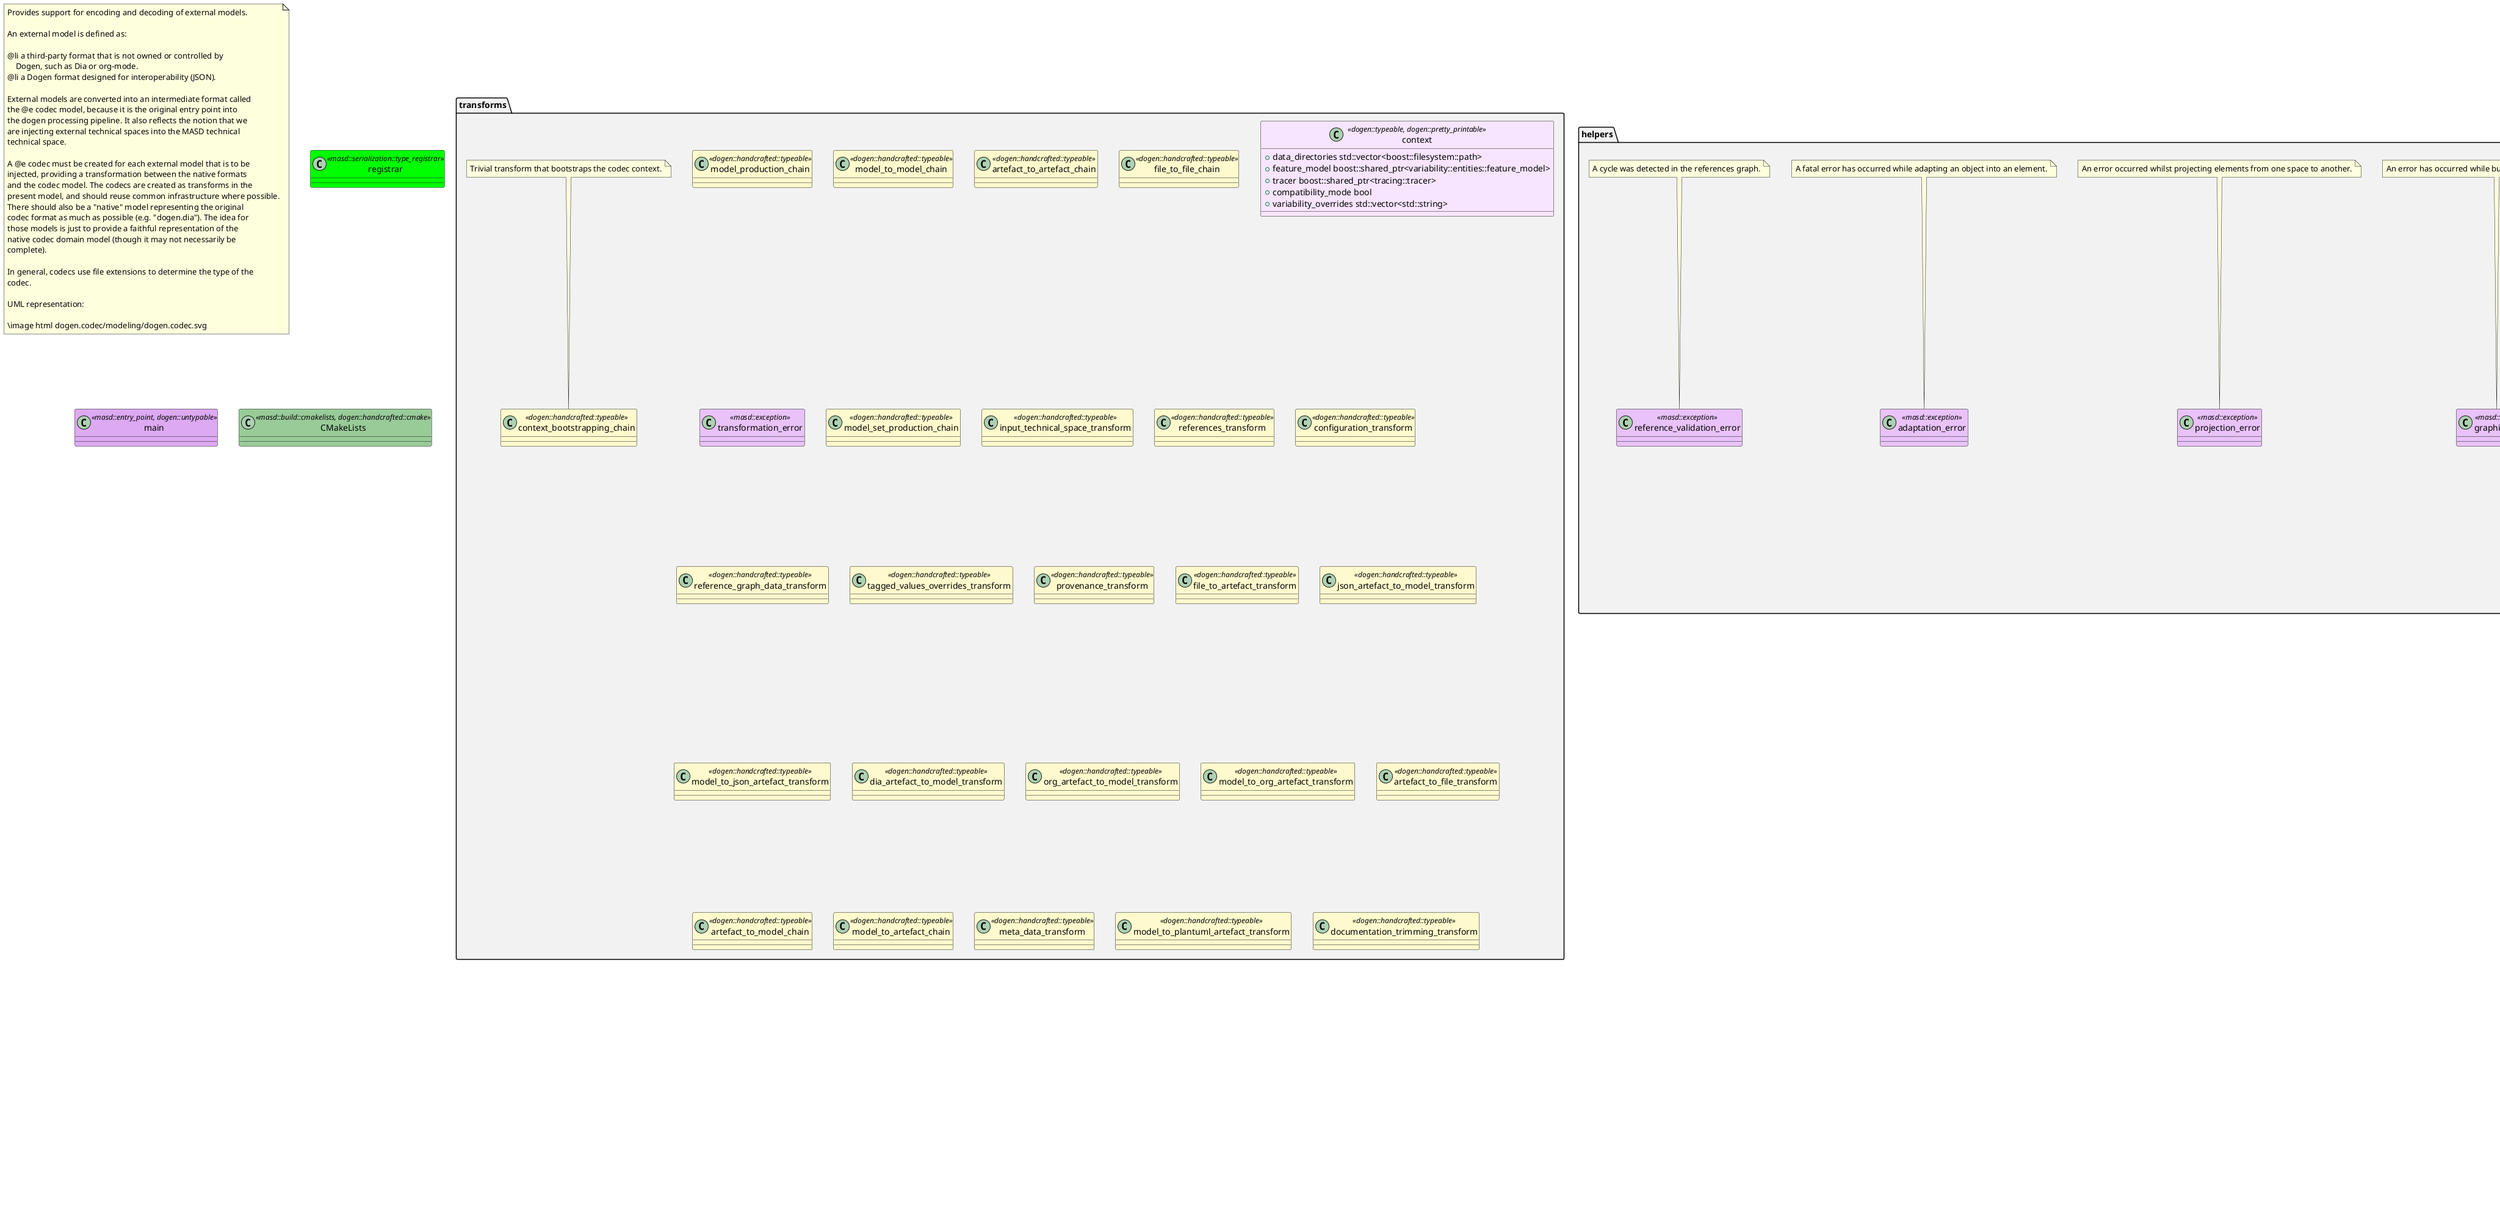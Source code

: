 @startuml
set namespaceSeparator ::
note as N1
Provides support for encoding and decoding of external models.

An external model is defined as:

@li a third-party format that is not owned or controlled by
    Dogen, such as Dia or org-mode.
@li a Dogen format designed for interoperability (JSON).

External models are converted into an intermediate format called
the @e codec model, because it is the original entry point into
the dogen processing pipeline. It also reflects the notion that we
are injecting external technical spaces into the MASD technical
technical space.

A @e codec must be created for each external model that is to be
injected, providing a transformation between the native formats
and the codec model. The codecs are created as transforms in the
present model, and should reuse common infrastructure where possible.
There should also be a "native" model representing the original
codec format as much as possible (e.g. "dogen.dia"). The idea for
those models is just to provide a faithful representation of the
native codec domain model (though it may not necessarily be
complete).

In general, codecs use file extensions to determine the type of the
codec.

UML representation:

\image html dogen.codec/modeling/dogen.codec.svg
end note

namespace transforms #F2F2F2 {
    class model_production_chain <<dogen::handcrafted::typeable>> #FFFACD {
    }

    class model_to_model_chain <<dogen::handcrafted::typeable>> #FFFACD {
    }

    class artefact_to_artefact_chain <<dogen::handcrafted::typeable>> #FFFACD {
    }

    class file_to_file_chain <<dogen::handcrafted::typeable>> #FFFACD {
    }

    class context <<dogen::typeable, dogen::pretty_printable>> #F7E5FF {
        +{field} data_directories std::vector<boost::filesystem::path>
        +{field} feature_model boost::shared_ptr<variability::entities::feature_model>
        +{field} tracer boost::shared_ptr<tracing::tracer>
        +{field} compatibility_mode bool
        +{field} variability_overrides std::vector<std::string>
    }

    class transformation_error <<masd::exception>> #E8C2F8 {
    }

    class model_set_production_chain <<dogen::handcrafted::typeable>> #FFFACD {
    }

    class input_technical_space_transform <<dogen::handcrafted::typeable>> #FFFACD {
    }

    class references_transform <<dogen::handcrafted::typeable>> #FFFACD {
    }

    class configuration_transform <<dogen::handcrafted::typeable>> #FFFACD {
    }

    class reference_graph_data_transform <<dogen::handcrafted::typeable>> #FFFACD {
    }

    class tagged_values_overrides_transform <<dogen::handcrafted::typeable>> #FFFACD {
    }

    class provenance_transform <<dogen::handcrafted::typeable>> #FFFACD {
    }

    class file_to_artefact_transform <<dogen::handcrafted::typeable>> #FFFACD {
    }

    class json_artefact_to_model_transform <<dogen::handcrafted::typeable>> #FFFACD {
    }

    class model_to_json_artefact_transform <<dogen::handcrafted::typeable>> #FFFACD {
    }

    class dia_artefact_to_model_transform <<dogen::handcrafted::typeable>> #FFFACD {
    }

    class org_artefact_to_model_transform <<dogen::handcrafted::typeable>> #FFFACD {
    }

    class model_to_org_artefact_transform <<dogen::handcrafted::typeable>> #FFFACD {
    }

    class artefact_to_file_transform <<dogen::handcrafted::typeable>> #FFFACD {
    }

    class artefact_to_model_chain <<dogen::handcrafted::typeable>> #FFFACD {
    }

    class model_to_artefact_chain <<dogen::handcrafted::typeable>> #FFFACD {
    }

    class meta_data_transform <<dogen::handcrafted::typeable>> #FFFACD {
    }

    class model_to_plantuml_artefact_transform <<dogen::handcrafted::typeable>> #FFFACD {
    }

    class documentation_trimming_transform <<dogen::handcrafted::typeable>> #FFFACD {
    }

    class context_bootstrapping_chain <<dogen::handcrafted::typeable>> #FFFACD {
    }

    note top of  context_bootstrapping_chain
        Trivial transform that bootstraps the codec context.
    end note

}

namespace entities #F2F2F2 {
    class model <<Element>> #F7E5FF {
        +{field} elements std::list<element>
        +{field} input_technical_space std::string
        +{field} references std::list<std::string>
        +{field} processed_variability_overrides std::unordered_set<std::string>
    }

    model o-- element : composed of
    Element <|.. model

    note top of  model
        Represents an external model.
    end note

    class element <<Element>> #F7E5FF {
        +{field} parents std::list<std::string>
        +{field} attributes std::list<attribute>
        +{field} fallback_element_type std::string
        +{field} can_be_primitive_underlier bool
        +{field} in_global_module bool
        +{field} can_be_enumeration_underlier bool
        +{field} is_default_enumeration_type bool
        +{field} is_associative_container bool
        +{field} is_floating_point bool
        +{field} containing_element_id identification::entities::codec_id
        +{field} plantuml std::list<std::string>
    }

    note top of  element
        Represents an element from an external model.
    end note

    class attribute <<Element>> #F7E5FF {
        +{field} type std::string
        +{field} value std::string
    }

    class model_set #F7E5FF {
        +{field} target model
        +{field} references std::list<model>
        +{field} reference_graph_data reference_graph_data
    }

    model_set o-- model : composed of

    class Taggable <<masd::object_template>> #E3B6F6 {
        +{field} tagged_values std::list<identification::entities::tagged_value>
    }

    note top of  Taggable
        Ability to contain tagged values.
    end note

    class Stereotypable <<masd::object_template>> #E3B6F6 {
        +{field} stereotypes std::list<identification::entities::stereotype>
    }

    note top of  Stereotypable
        Ability to have stereotypes.
    end note

    class Nameable <<masd::object_template>> #E3B6F6 {
        +{field} name identification::entities::name
    }

    note top of  Nameable
        Ability to have a name.
    end note

    class Configurable <<masd::object_template>> #E3B6F6 {
        +{field} configuration boost::shared_ptr<variability::entities::configuration>
    }

    note top of  Configurable
        Ability to have meta-data associated.
    end note

    class DeterminableOrigin <<masd::object_template>> #E3B6F6 {
        +{field} provenance identification::entities::codec_provenance
    }

    note top of  DeterminableOrigin
        Properties related to the origin of the modeling element.
    end note

    class TaggableOverridable <<masd::object_template>> #E3B6F6 {
        +{field} tagged_values_overrides std::list<identification::entities::tagged_value>
    }

    note top of  TaggableOverridable
        Ability to contain tagged values.
    end note

    class Commentable <<masd::object_template>> #E3B6F6 {
        +{field} comment comment
    }

    Commentable o-- comment

    note top of  Commentable
        Has the ability to have an associated comment.
    end note

    class Element <<masd::object_template>> #E3B6F6 {
    }

    entities::Taggable <|-- entities::Element
    entities::Stereotypable <|-- entities::Element
    entities::Nameable <|-- entities::Element
    entities::Configurable <|-- entities::Element
    entities::DeterminableOrigin <|-- entities::Element
    entities::TaggableOverridable <|-- entities::Element
    entities::Commentable <|-- entities::Element
    note top of  Element
        Consolidates a number of related object templates.
    end note

    class reference_graph_data #F7E5FF {
        +{field} root std::string
        +{field} edges_per_model std::unordered_map<std::string, std::list<std::string>>
    }

    note top of  reference_graph_data
        Contains all the data required to build the graph of references.
    end note

    class comment <<Taggable>> #F7E5FF {
        +{field} applies_to_container bool
        +{field} original_content std::string
        +{field} documentation std::string
    }

    note top of  comment
        Represents a comment block as read out from the codec representation.
    end note

    class object <<Commentable>> #F7E5FF {
        +{field} id std::string
        +{field} name std::string
        +{field} object_type std::string
        +{field} stereotypes std::string
        +{field} container_id std::string
        +{field} connection boost::optional<std::pair<std::string,std::string>>
        +{field} attributes std::list<attribute>
    }

    object o-- attribute : has
    Commentable <|.. object

    note top of  object
        Represents an "raw" codec object which may or may not contain a modeling element of interest.
    end note

    class artefact #F7E5FF {
        +{field} path boost::filesystem::path
        +{field} codec_name std::string
        +{field} content std::string
    }

}

note top of  entities
    Object model that is codec-agnostic but aims to provide
a representation of the core entities needed by all codecs.

Not all codecs will make use of all entities.
end note

namespace helpers #F2F2F2 {
    class building_error <<masd::exception>> #E8C2F8 {
    }

    class builder <<dogen::handcrafted::typeable>> #FFFACD {
    }

    class visitor <<dogen::handcrafted::typeable::header_only>> #FFFACD {
    }

    class grapher <<dogen::handcrafted::typeable>> #FFFACD {
    }

    class graphing_error <<masd::exception>> #E8C2F8 {
    }

    note top of  graphing_error
        An error has occurred while building the dia object graph.
    end note

    class references_resolver <<dogen::handcrafted::typeable>> #FFFACD {
    }

    class dia_to_codec_projector <<dogen::handcrafted::typeable>> #FFFACD {
    }

    class projection_error <<masd::exception>> #E8C2F8 {
    }

    note top of  projection_error
        An error occurred whilst projecting elements from one space to another.
    end note

    class object_to_element_adapter <<dogen::handcrafted::typeable>> #FFFACD {
    }

    class adaptation_error <<masd::exception>> #E8C2F8 {
    }

    note top of  adaptation_error
        A fatal error has occurred while adapting an object into an element.
    end note

    class reference_resolution_exception <<masd::exception>> #E8C2F8 {
    }

    class references_validator <<dogen::handcrafted::typeable>> #FFFACD {
    }

    class reference_validation_error <<masd::exception>> #E8C2F8 {
    }

    note top of  reference_validation_error
        A cycle was detected in the references graph.
    end note

}

namespace features #F2F2F2 {
    class input_technical_space <<masd::variability::feature_bundle>> #BAD7D7 {
        +{field} input_technical_space masd::variability::text
    }

    note top of  input_technical_space
        Feature bundle for the input technical space.
    end note

    class reference <<masd::variability::feature_bundle>> #BAD7D7 {
        +{field} reference masd::variability::text_collection
    }

    note top of  reference
        Features related to model referencing.
    end note

    class initializer <<masd::variability::initializer>> #A9CDCD {
    }

    class uml <<masd::variability::feature_bundle>> #BAD7D7 {
        +{field} dia.comment masd::variability::boolean
    }

    note top of  uml
        Features related to all UML injectors.
    end note

    class meta_data <<masd::variability::feature_bundle>> #BAD7D7 {
        +{field} stereotypes masd::variability::comma_separated
        +{field} type masd::variability::text
        +{field} value masd::variability::text
        +{field} parent masd::variability::comma_separated
        +{field} can_be_primitive_underlier masd::variability::boolean
        +{field} in_global_module masd::variability::boolean
        +{field} can_be_enumeration_underlier masd::variability::boolean
        +{field} is_default_enumeration_type masd::variability::boolean
        +{field} is_associative_container masd::variability::boolean
        +{field} is_floating_point masd::variability::boolean
        +{field} preserve_original masd::variability::boolean
        +{field} plantuml masd::variability::text_collection
    }

    note top of  meta_data
        Assorted meta-data.
    end note

}

note top of  features
    Defines all of the features and feature groups used by
the codec model.
end note

class registrar <<masd::serialization::type_registrar>> #00FF00 {
}

class main <<masd::entry_point, dogen::untypable>> #DDA9F3 {
}

class CMakeLists <<masd::build::cmakelists, dogen::handcrafted::cmake>> #99CB99 {
}

@enduml

